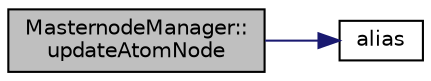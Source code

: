 digraph "MasternodeManager::updateAtomNode"
{
  edge [fontname="Helvetica",fontsize="10",labelfontname="Helvetica",labelfontsize="10"];
  node [fontname="Helvetica",fontsize="10",shape=record];
  rankdir="LR";
  Node145 [label="MasternodeManager::\lupdateAtomNode",height=0.2,width=0.4,color="black", fillcolor="grey75", style="filled", fontcolor="black"];
  Node145 -> Node146 [color="midnightblue",fontsize="10",style="solid",fontname="Helvetica"];
  Node146 [label="alias",height=0.2,width=0.4,color="black", fillcolor="white", style="filled",URL="$glibc__compat_8cpp.html#aeb0c9f8029e0f7d5ed735bce73b3704b"];
}
